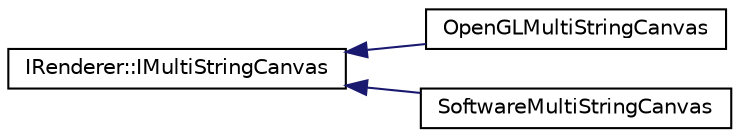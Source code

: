 digraph "Graphical Class Hierarchy"
{
 // LATEX_PDF_SIZE
  edge [fontname="Helvetica",fontsize="10",labelfontname="Helvetica",labelfontsize="10"];
  node [fontname="Helvetica",fontsize="10",shape=record];
  rankdir="LR";
  Node0 [label="IRenderer::IMultiStringCanvas",height=0.2,width=0.4,color="black", fillcolor="white", style="filled",URL="$classIRenderer_1_1IMultiStringCanvas.html",tooltip=" "];
  Node0 -> Node1 [dir="back",color="midnightblue",fontsize="10",style="solid",fontname="Helvetica"];
  Node1 [label="OpenGLMultiStringCanvas",height=0.2,width=0.4,color="black", fillcolor="white", style="filled",URL="$classOpenGLMultiStringCanvas.html",tooltip=" "];
  Node0 -> Node2 [dir="back",color="midnightblue",fontsize="10",style="solid",fontname="Helvetica"];
  Node2 [label="SoftwareMultiStringCanvas",height=0.2,width=0.4,color="black", fillcolor="white", style="filled",URL="$classSoftwareMultiStringCanvas.html",tooltip=" "];
}

